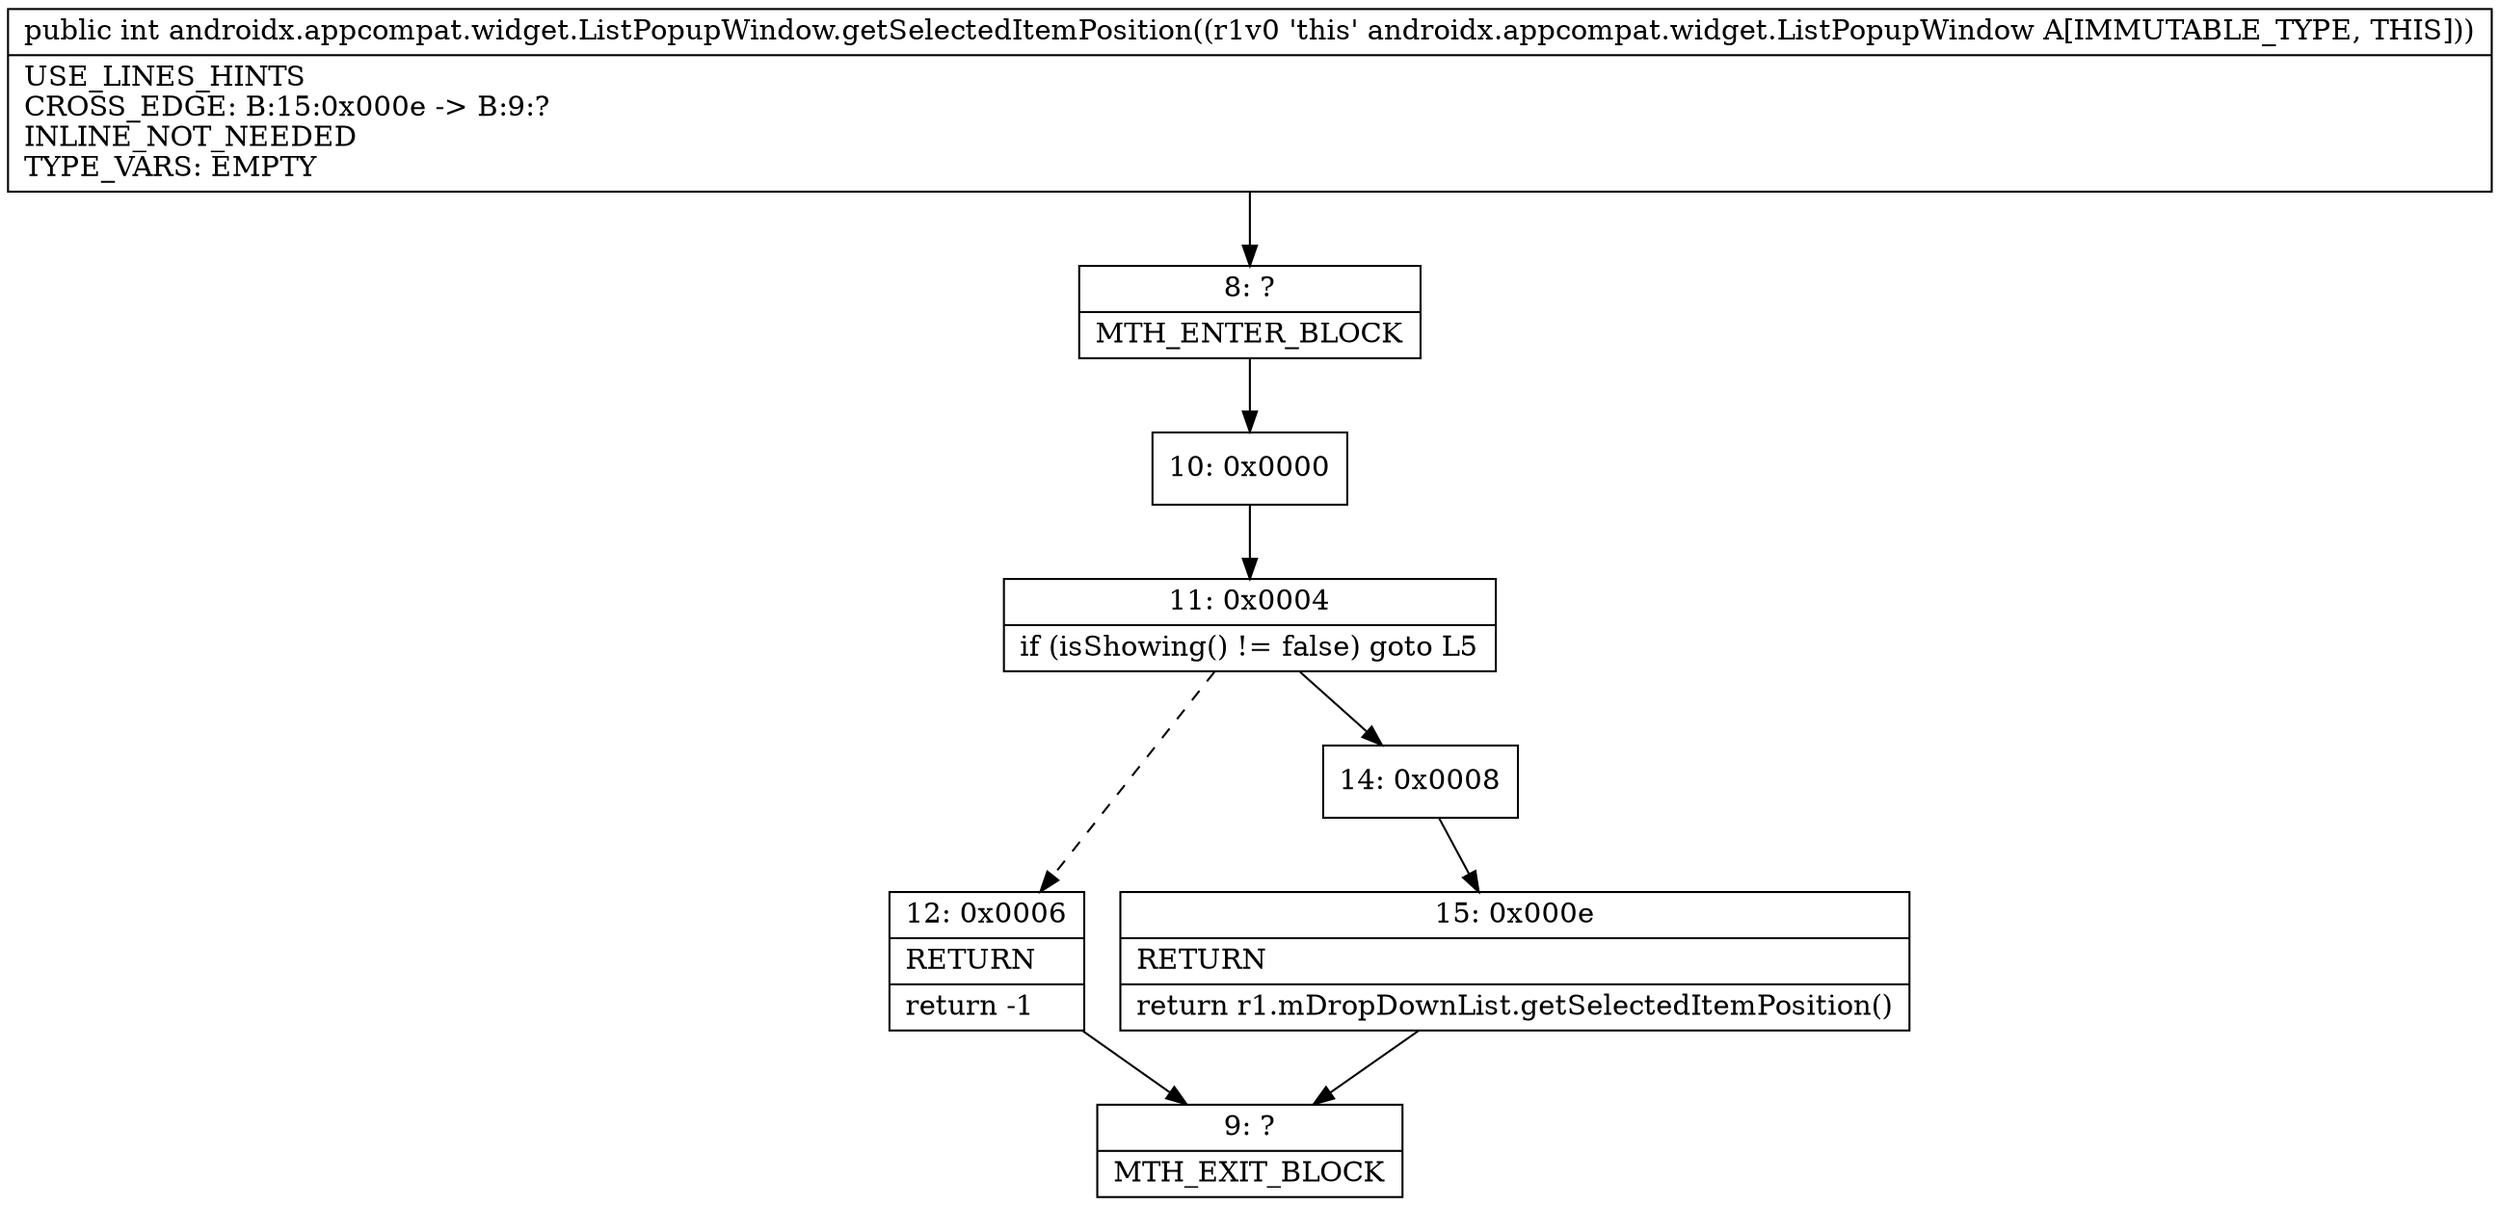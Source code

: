 digraph "CFG forandroidx.appcompat.widget.ListPopupWindow.getSelectedItemPosition()I" {
Node_8 [shape=record,label="{8\:\ ?|MTH_ENTER_BLOCK\l}"];
Node_10 [shape=record,label="{10\:\ 0x0000}"];
Node_11 [shape=record,label="{11\:\ 0x0004|if (isShowing() != false) goto L5\l}"];
Node_12 [shape=record,label="{12\:\ 0x0006|RETURN\l|return \-1\l}"];
Node_9 [shape=record,label="{9\:\ ?|MTH_EXIT_BLOCK\l}"];
Node_14 [shape=record,label="{14\:\ 0x0008}"];
Node_15 [shape=record,label="{15\:\ 0x000e|RETURN\l|return r1.mDropDownList.getSelectedItemPosition()\l}"];
MethodNode[shape=record,label="{public int androidx.appcompat.widget.ListPopupWindow.getSelectedItemPosition((r1v0 'this' androidx.appcompat.widget.ListPopupWindow A[IMMUTABLE_TYPE, THIS]))  | USE_LINES_HINTS\lCROSS_EDGE: B:15:0x000e \-\> B:9:?\lINLINE_NOT_NEEDED\lTYPE_VARS: EMPTY\l}"];
MethodNode -> Node_8;Node_8 -> Node_10;
Node_10 -> Node_11;
Node_11 -> Node_12[style=dashed];
Node_11 -> Node_14;
Node_12 -> Node_9;
Node_14 -> Node_15;
Node_15 -> Node_9;
}

